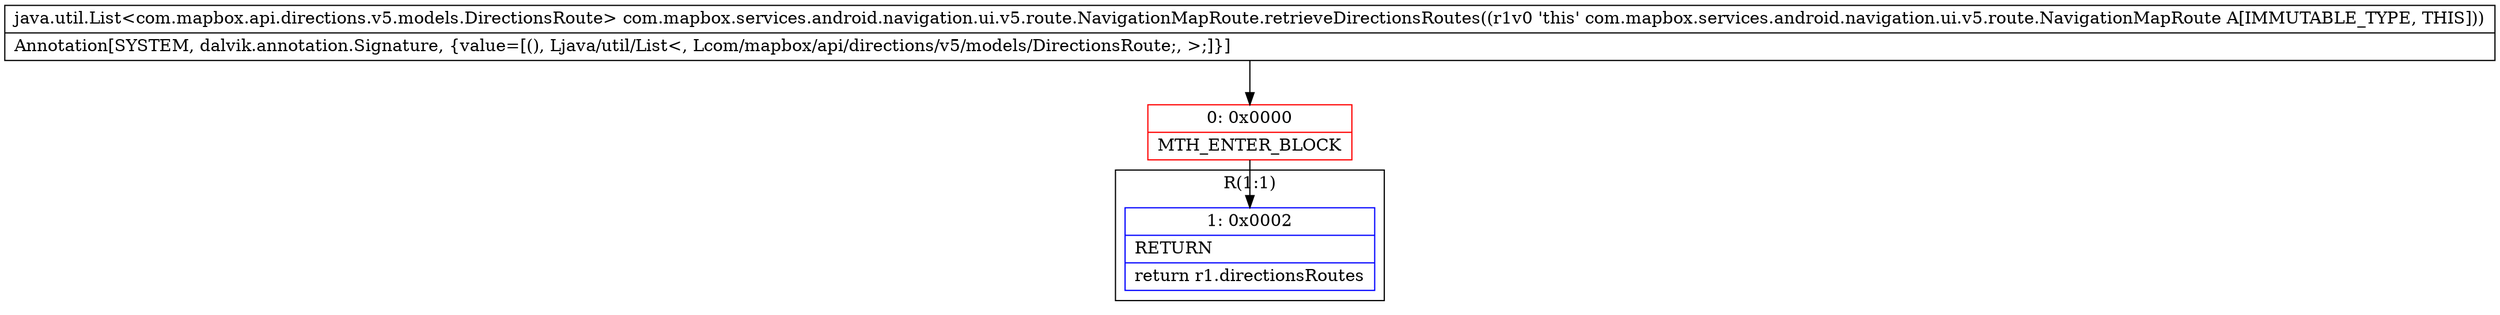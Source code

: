 digraph "CFG forcom.mapbox.services.android.navigation.ui.v5.route.NavigationMapRoute.retrieveDirectionsRoutes()Ljava\/util\/List;" {
subgraph cluster_Region_1658304708 {
label = "R(1:1)";
node [shape=record,color=blue];
Node_1 [shape=record,label="{1\:\ 0x0002|RETURN\l|return r1.directionsRoutes\l}"];
}
Node_0 [shape=record,color=red,label="{0\:\ 0x0000|MTH_ENTER_BLOCK\l}"];
MethodNode[shape=record,label="{java.util.List\<com.mapbox.api.directions.v5.models.DirectionsRoute\> com.mapbox.services.android.navigation.ui.v5.route.NavigationMapRoute.retrieveDirectionsRoutes((r1v0 'this' com.mapbox.services.android.navigation.ui.v5.route.NavigationMapRoute A[IMMUTABLE_TYPE, THIS]))  | Annotation[SYSTEM, dalvik.annotation.Signature, \{value=[(), Ljava\/util\/List\<, Lcom\/mapbox\/api\/directions\/v5\/models\/DirectionsRoute;, \>;]\}]\l}"];
MethodNode -> Node_0;
Node_0 -> Node_1;
}

